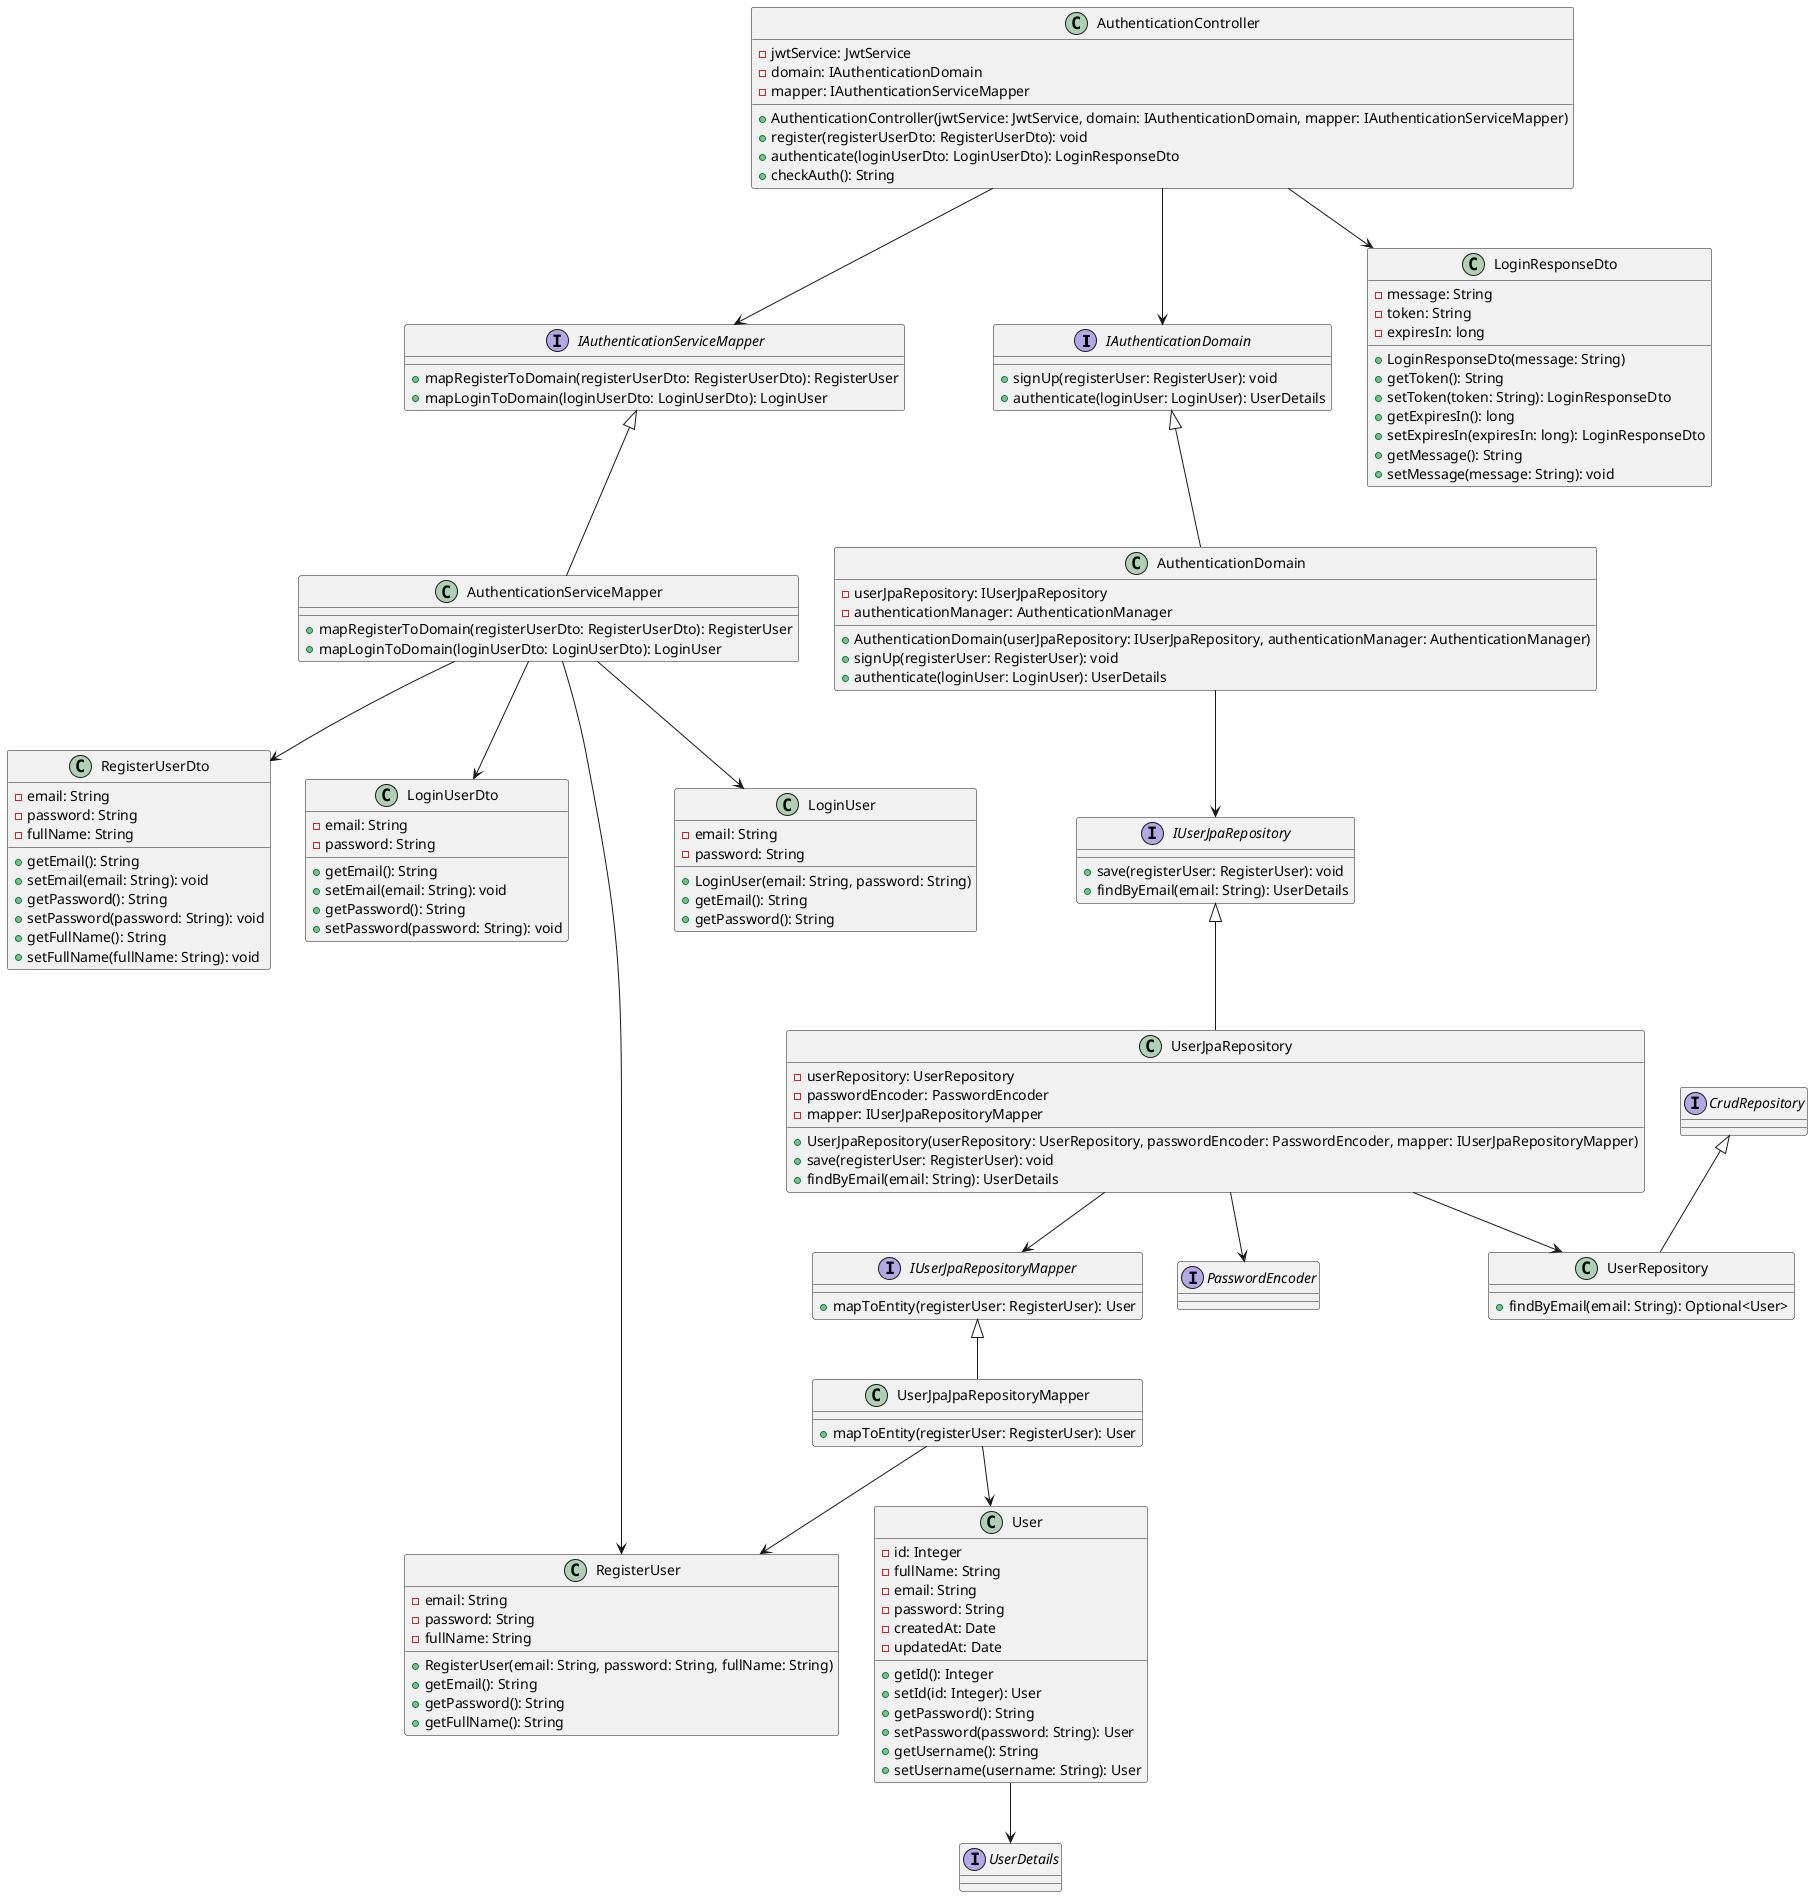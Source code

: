 @startuml
' Interfaces
interface IAuthenticationDomain {
    + signUp(registerUser: RegisterUser): void
    + authenticate(loginUser: LoginUser): UserDetails
}

interface IUserJpaRepository {
    + save(registerUser: RegisterUser): void
    + findByEmail(email: String): UserDetails
}

interface IAuthenticationServiceMapper {
    + mapRegisterToDomain(registerUserDto: RegisterUserDto): RegisterUser
    + mapLoginToDomain(loginUserDto: LoginUserDto): LoginUser
}

interface IUserJpaRepositoryMapper {
    + mapToEntity(registerUser: RegisterUser): User
}

interface PasswordEncoder {
    ' Unnötige für Klassendiagramm
}

interface CrudRepository {
    ' Unnötige für Klassendiagramm
}

interface UserDetails {
    ' Unnötige für Klassendiagramm
}


' Controller
class AuthenticationController {
    - jwtService: JwtService
    - domain: IAuthenticationDomain
    - mapper: IAuthenticationServiceMapper
    + AuthenticationController(jwtService: JwtService, domain: IAuthenticationDomain, mapper: IAuthenticationServiceMapper)
    + register(registerUserDto: RegisterUserDto): void
    + authenticate(loginUserDto: LoginUserDto): LoginResponseDto
    + checkAuth(): String
}

' Domain
class AuthenticationDomain {
    - userJpaRepository: IUserJpaRepository
    - authenticationManager: AuthenticationManager
    + AuthenticationDomain(userJpaRepository: IUserJpaRepository, authenticationManager: AuthenticationManager)
    + signUp(registerUser: RegisterUser): void
    + authenticate(loginUser: LoginUser): UserDetails
}

' Repository
class UserJpaRepository {
    - userRepository: UserRepository
    - passwordEncoder: PasswordEncoder
    - mapper: IUserJpaRepositoryMapper
    + UserJpaRepository(userRepository: UserRepository, passwordEncoder: PasswordEncoder, mapper: IUserJpaRepositoryMapper)
    + save(registerUser: RegisterUser): void
    + findByEmail(email: String): UserDetails
}

class UserRepository {
    + findByEmail(email: String): Optional<User>
}

' Mapper
class AuthenticationServiceMapper {
    + mapRegisterToDomain(registerUserDto: RegisterUserDto): RegisterUser
    + mapLoginToDomain(loginUserDto: LoginUserDto): LoginUser
}

class UserJpaJpaRepositoryMapper {
    + mapToEntity(registerUser: RegisterUser): User
}

' Dtos
class RegisterUserDto {
    - email: String
    - password: String
    - fullName: String
    + getEmail(): String
    + setEmail(email: String): void
    + getPassword(): String
    + setPassword(password: String): void
    + getFullName(): String
    + setFullName(fullName: String): void
}

class LoginUserDto {
    - email: String
    - password: String
    + getEmail(): String
    + setEmail(email: String): void
    + getPassword(): String
    + setPassword(password: String): void
}

class LoginResponseDto {
    - message: String
    - token: String
    - expiresIn: long
    + LoginResponseDto(message: String)
    + getToken(): String
    + setToken(token: String): LoginResponseDto
    + getExpiresIn(): long
    + setExpiresIn(expiresIn: long): LoginResponseDto
    + getMessage(): String
    + setMessage(message: String): void
}

' Domain-Models
class RegisterUser {
    - email: String
    - password: String
    - fullName: String
    + RegisterUser(email: String, password: String, fullName: String)
    + getEmail(): String
    + getPassword(): String
    + getFullName(): String
}

class LoginUser {
    - email: String
    - password: String
    + LoginUser(email: String, password: String)
    + getEmail(): String
    + getPassword(): String
}

' Database-Models
class User {
    - id: Integer
    - fullName: String
    - email: String
    - password: String
    - createdAt: Date
    - updatedAt: Date
    + getId(): Integer
    + setId(id: Integer): User
    + getPassword(): String
    + setPassword(password: String): User
    + getUsername(): String
    + setUsername(username: String): User
}

' Beziehungen
AuthenticationController --> IAuthenticationDomain
AuthenticationController --> IAuthenticationServiceMapper
AuthenticationController --> LoginResponseDto
AuthenticationDomain --> IUserJpaRepository
AuthenticationDomain -up-|> IAuthenticationDomain
UserJpaRepository -up-|> IUserJpaRepository
UserJpaRepository --> UserRepository
UserJpaRepository --> PasswordEncoder
UserJpaRepository --> IUserJpaRepositoryMapper
UserRepository -up-|> CrudRepository
AuthenticationServiceMapper -up-|> IAuthenticationServiceMapper
UserJpaJpaRepositoryMapper -up-|> IUserJpaRepositoryMapper
AuthenticationServiceMapper --> RegisterUser
AuthenticationServiceMapper --> LoginUser
AuthenticationServiceMapper --> RegisterUserDto
AuthenticationServiceMapper --> LoginUserDto
UserJpaJpaRepositoryMapper --> RegisterUser
UserJpaJpaRepositoryMapper --> User
User --> UserDetails
@enduml